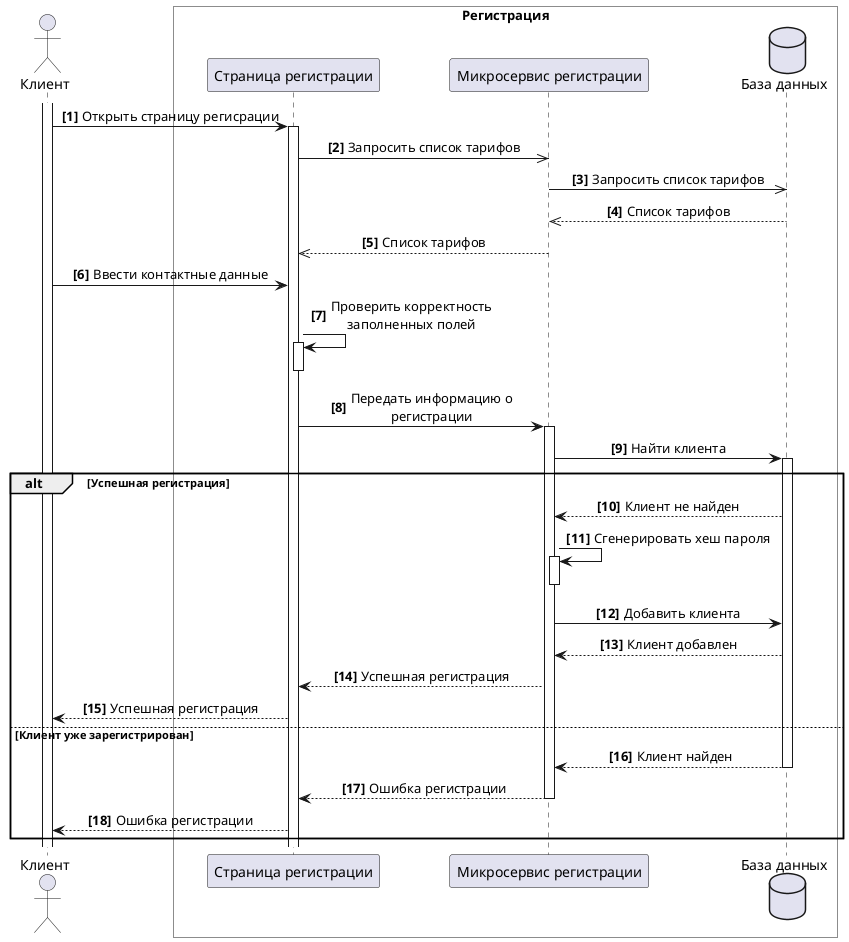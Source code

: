 @startuml

'hide footbox
skinparam {
    MaxMessageSize 200
}
skinparam sequence{
    ParticipantPadding 30
    MessageAlign center
}
autonumber "<b>[0]"

actor "Клиент" as user
box "Регистрация" #transparent
    participant "Страница регистрации" as page
    participant "Микросервис регистрации" as service
    database "База данных" as db
    'participant "Приложение" as app
end box

user++
user -> page++: Открыть страницу регисрации
page ->> service: Запросить список тарифов
service ->> db: Запросить список тарифов
db -->> service--: Список тарифов
service -->> page--: Список тарифов
user -> page: Ввести контактные данные
page -> page++: Проверить корректность заполненных полей
page--
page -> service++: Передать информацию о регистрации
service -> db++: Найти клиента

alt Успешная регистрация
    db --> service: Клиент не найден
    service -> service++--: Сгенерировать хеш пароля
    service -> db: Добавить клиента
    db --> service: Клиент добавлен
    service --> page: Успешная регистрация
    page --> user: Успешная регистрация
else Клиент уже зарегистрирован
    db --> service--: Клиент найден
    service --> page--: Ошибка регистрации
    page --> user: Ошибка регистрации
end
@enduml